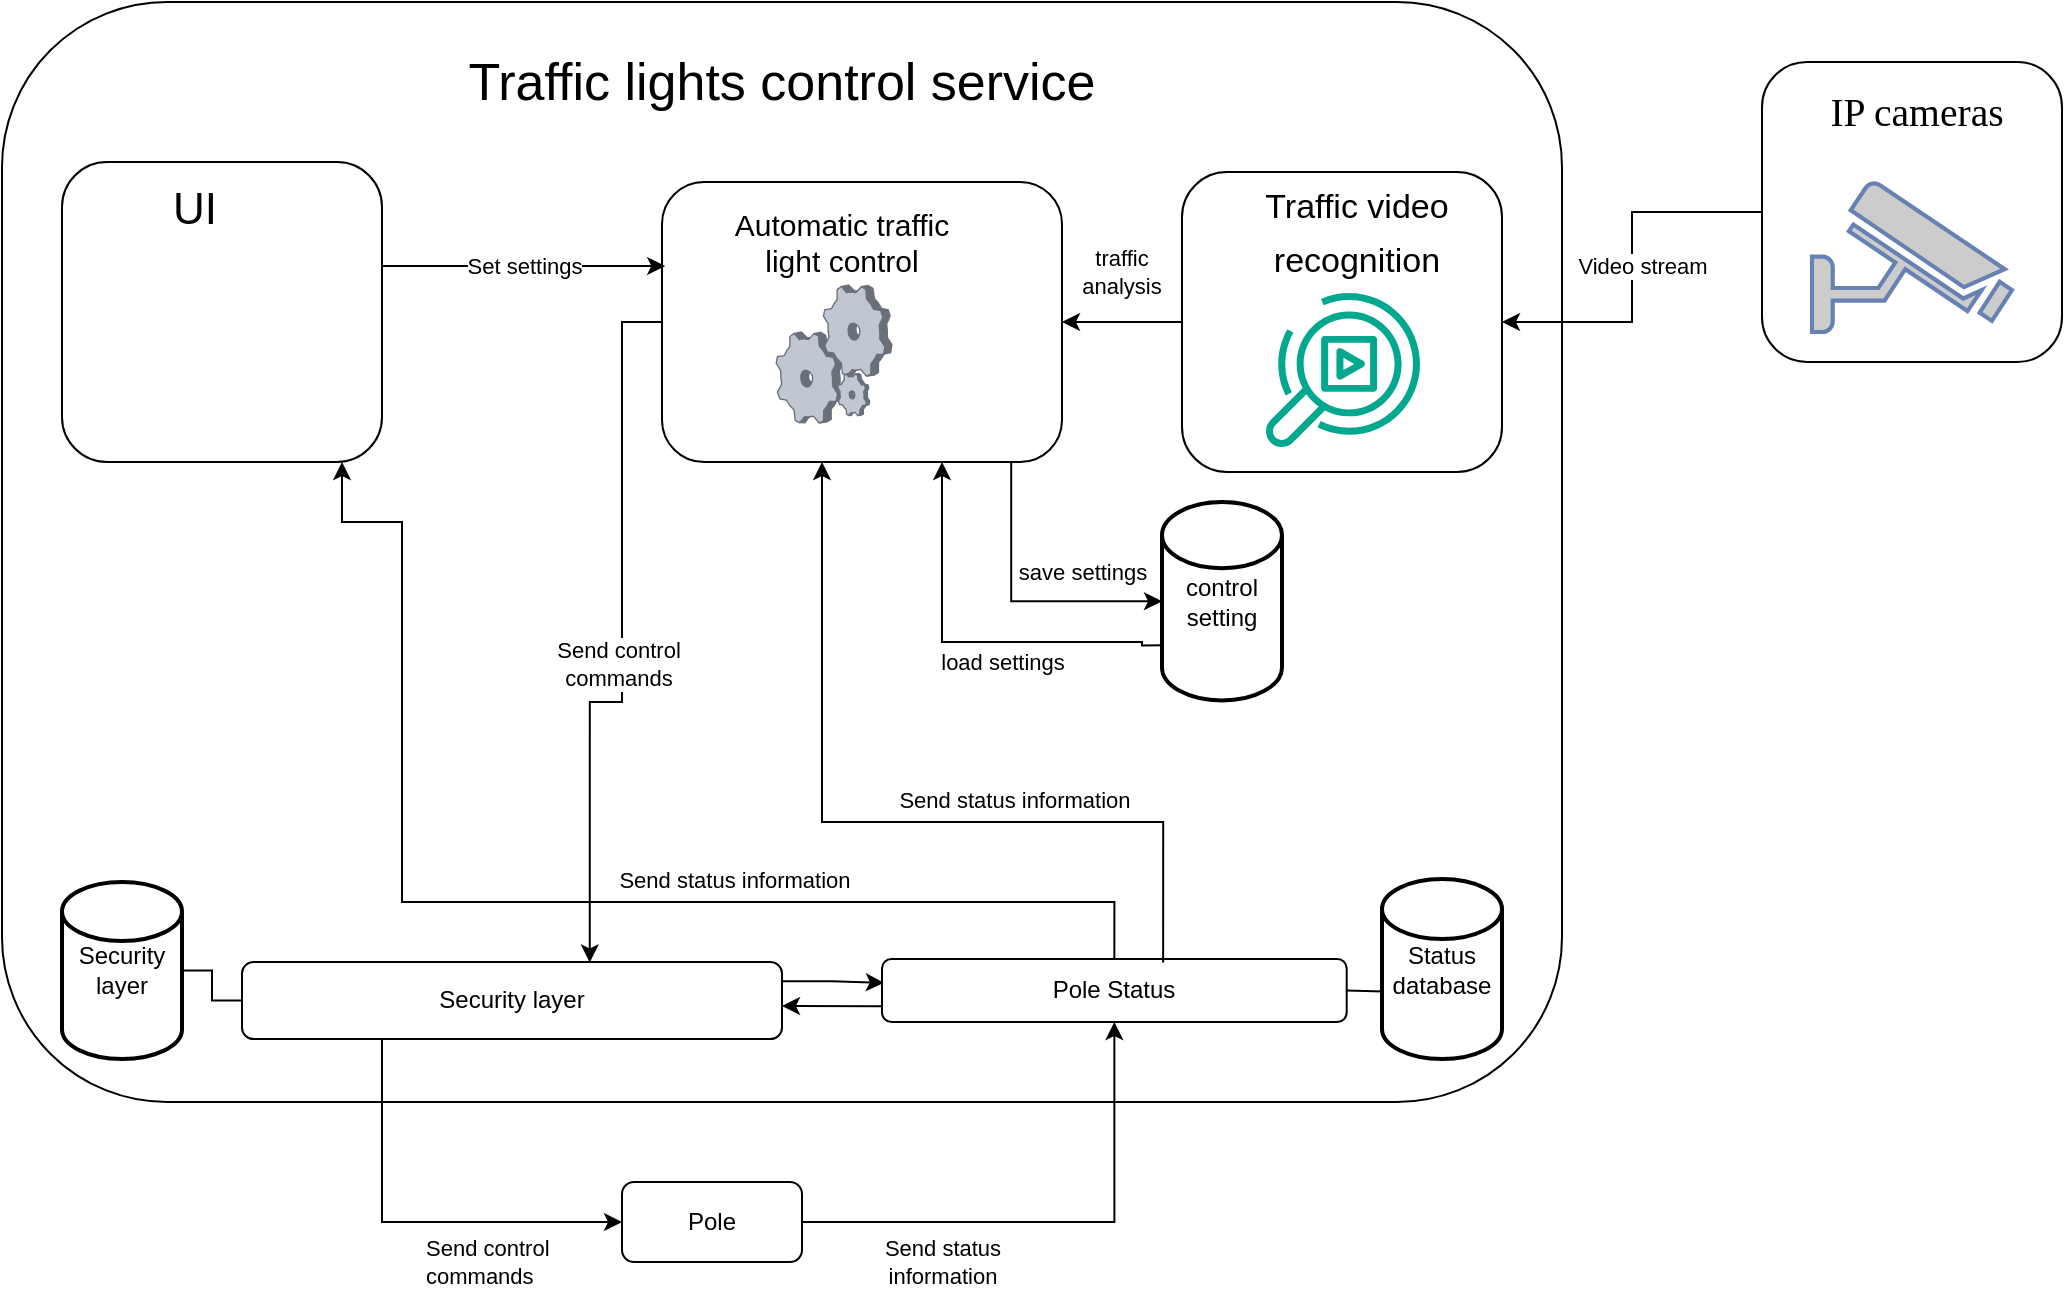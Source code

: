 <mxfile version="23.1.2" type="github">
  <diagram name="Page-1" id="5f0bae14-7c28-e335-631c-24af17079c00">
    <mxGraphModel dx="4550" dy="1850" grid="1" gridSize="10" guides="1" tooltips="1" connect="1" arrows="1" fold="1" page="1" pageScale="1" pageWidth="1100" pageHeight="850" background="none" math="0" shadow="0">
      <root>
        <mxCell id="0" />
        <mxCell id="1" parent="0" />
        <mxCell id="Ni4T1yLyOeH3PMIgMgBa-5" value="Pole" style="rounded=1;whiteSpace=wrap;html=1;" vertex="1" parent="1">
          <mxGeometry x="260" y="730" width="90" height="40" as="geometry" />
        </mxCell>
        <mxCell id="Ni4T1yLyOeH3PMIgMgBa-12" value="" style="group" vertex="1" connectable="0" parent="1">
          <mxGeometry x="-20" y="310" width="750" height="400" as="geometry" />
        </mxCell>
        <mxCell id="Ni4T1yLyOeH3PMIgMgBa-6" value="" style="rounded=1;whiteSpace=wrap;html=1;align=center;movable=1;resizable=1;rotatable=1;deletable=1;editable=1;locked=0;connectable=1;container=1;" vertex="1" parent="Ni4T1yLyOeH3PMIgMgBa-12">
          <mxGeometry x="-30" y="-170" width="780" height="550" as="geometry" />
        </mxCell>
        <mxCell id="Ni4T1yLyOeH3PMIgMgBa-8" value="Traffic lights control service" style="text;html=1;strokeColor=none;fillColor=none;align=center;verticalAlign=middle;whiteSpace=wrap;rounded=0;fontSize=26;" vertex="1" parent="Ni4T1yLyOeH3PMIgMgBa-6">
          <mxGeometry x="216.029" y="16.176" width="347.941" height="48.529" as="geometry" />
        </mxCell>
        <mxCell id="Ni4T1yLyOeH3PMIgMgBa-11" style="edgeStyle=orthogonalEdgeStyle;rounded=0;orthogonalLoop=1;jettySize=auto;html=1;exitX=0.5;exitY=1;exitDx=0;exitDy=0;entryX=0.5;entryY=1;entryDx=0;entryDy=0;" edge="1" parent="Ni4T1yLyOeH3PMIgMgBa-6" source="Ni4T1yLyOeH3PMIgMgBa-8" target="Ni4T1yLyOeH3PMIgMgBa-8">
          <mxGeometry relative="1" as="geometry" />
        </mxCell>
        <mxCell id="Ni4T1yLyOeH3PMIgMgBa-34" style="edgeStyle=orthogonalEdgeStyle;shape=connector;rounded=0;orthogonalLoop=1;jettySize=auto;html=1;exitX=1;exitY=0.25;exitDx=0;exitDy=0;labelBackgroundColor=default;strokeColor=default;align=center;verticalAlign=middle;fontFamily=Helvetica;fontSize=11;fontColor=default;endArrow=classic;entryX=0.004;entryY=0.378;entryDx=0;entryDy=0;entryPerimeter=0;" edge="1" parent="Ni4T1yLyOeH3PMIgMgBa-6" source="Ni4T1yLyOeH3PMIgMgBa-18" target="Ni4T1yLyOeH3PMIgMgBa-28">
          <mxGeometry relative="1" as="geometry">
            <mxPoint x="430" y="494" as="targetPoint" />
            <Array as="points">
              <mxPoint x="415" y="490" />
            </Array>
          </mxGeometry>
        </mxCell>
        <mxCell id="Ni4T1yLyOeH3PMIgMgBa-18" value="Security layer" style="rounded=1;whiteSpace=wrap;html=1;" vertex="1" parent="Ni4T1yLyOeH3PMIgMgBa-6">
          <mxGeometry x="120" y="480" width="270" height="38.53" as="geometry" />
        </mxCell>
        <mxCell id="Ni4T1yLyOeH3PMIgMgBa-35" style="edgeStyle=orthogonalEdgeStyle;shape=connector;rounded=0;orthogonalLoop=1;jettySize=auto;html=1;exitX=0;exitY=0.75;exitDx=0;exitDy=0;labelBackgroundColor=default;strokeColor=default;align=center;verticalAlign=middle;fontFamily=Helvetica;fontSize=11;fontColor=default;endArrow=classic;" edge="1" parent="Ni4T1yLyOeH3PMIgMgBa-6" source="Ni4T1yLyOeH3PMIgMgBa-28">
          <mxGeometry relative="1" as="geometry">
            <mxPoint x="390" y="502" as="targetPoint" />
            <Array as="points">
              <mxPoint x="390" y="502" />
            </Array>
          </mxGeometry>
        </mxCell>
        <mxCell id="Ni4T1yLyOeH3PMIgMgBa-28" value="Pole Status" style="rounded=1;whiteSpace=wrap;html=1;" vertex="1" parent="Ni4T1yLyOeH3PMIgMgBa-6">
          <mxGeometry x="440" y="478.53" width="232.35" height="31.47" as="geometry" />
        </mxCell>
        <mxCell id="Ni4T1yLyOeH3PMIgMgBa-4" value="Security layer" style="strokeWidth=2;html=1;shape=mxgraph.flowchart.database;whiteSpace=wrap;" vertex="1" parent="Ni4T1yLyOeH3PMIgMgBa-6">
          <mxGeometry x="30" y="440" width="60" height="88.53" as="geometry" />
        </mxCell>
        <mxCell id="Ni4T1yLyOeH3PMIgMgBa-30" value="" style="endArrow=none;html=1;rounded=0;labelBackgroundColor=default;strokeColor=default;align=center;verticalAlign=middle;fontFamily=Helvetica;fontSize=11;fontColor=default;shape=connector;edgeStyle=orthogonalEdgeStyle;entryX=1;entryY=0.5;entryDx=0;entryDy=0;entryPerimeter=0;" edge="1" parent="Ni4T1yLyOeH3PMIgMgBa-6" source="Ni4T1yLyOeH3PMIgMgBa-18" target="Ni4T1yLyOeH3PMIgMgBa-4">
          <mxGeometry width="50" height="50" relative="1" as="geometry">
            <mxPoint x="110" y="450" as="sourcePoint" />
            <mxPoint x="160" y="400" as="targetPoint" />
          </mxGeometry>
        </mxCell>
        <mxCell id="Ni4T1yLyOeH3PMIgMgBa-31" value="Status&lt;br&gt;database" style="strokeWidth=2;html=1;shape=mxgraph.flowchart.database;whiteSpace=wrap;" vertex="1" parent="Ni4T1yLyOeH3PMIgMgBa-6">
          <mxGeometry x="690" y="438.53" width="60" height="90" as="geometry" />
        </mxCell>
        <mxCell id="Ni4T1yLyOeH3PMIgMgBa-32" value="" style="endArrow=none;html=1;rounded=0;labelBackgroundColor=default;strokeColor=default;align=center;verticalAlign=middle;fontFamily=Helvetica;fontSize=11;fontColor=default;shape=connector;entryX=0.011;entryY=0.624;entryDx=0;entryDy=0;entryPerimeter=0;exitX=1;exitY=0.5;exitDx=0;exitDy=0;" edge="1" parent="Ni4T1yLyOeH3PMIgMgBa-6" target="Ni4T1yLyOeH3PMIgMgBa-31" source="Ni4T1yLyOeH3PMIgMgBa-28">
          <mxGeometry width="50" height="50" relative="1" as="geometry">
            <mxPoint x="790" y="470.47" as="sourcePoint" />
            <mxPoint x="830" y="371.47" as="targetPoint" />
          </mxGeometry>
        </mxCell>
        <mxCell id="Ni4T1yLyOeH3PMIgMgBa-39" value="" style="rounded=1;whiteSpace=wrap;html=1;container=1;" vertex="1" parent="Ni4T1yLyOeH3PMIgMgBa-6">
          <mxGeometry x="330" y="90" width="200" height="140" as="geometry" />
        </mxCell>
        <mxCell id="Ni4T1yLyOeH3PMIgMgBa-41" value="Automatic traffic light control" style="text;html=1;strokeColor=none;fillColor=none;align=center;verticalAlign=middle;whiteSpace=wrap;rounded=0;fontFamily=Helvetica;fontSize=15;fontColor=default;" vertex="1" parent="Ni4T1yLyOeH3PMIgMgBa-39">
          <mxGeometry x="20" width="140" height="60" as="geometry" />
        </mxCell>
        <mxCell id="Ni4T1yLyOeH3PMIgMgBa-42" value="" style="verticalLabelPosition=bottom;sketch=0;aspect=fixed;html=1;verticalAlign=top;strokeColor=none;align=center;outlineConnect=0;shape=mxgraph.citrix.process;fontFamily=Helvetica;fontSize=11;fontColor=default;" vertex="1" parent="Ni4T1yLyOeH3PMIgMgBa-39">
          <mxGeometry x="57.07" y="51.47" width="57.91" height="69.05" as="geometry" />
        </mxCell>
        <mxCell id="Ni4T1yLyOeH3PMIgMgBa-65" style="edgeStyle=orthogonalEdgeStyle;shape=connector;rounded=0;orthogonalLoop=1;jettySize=auto;html=1;entryX=1;entryY=0.5;entryDx=0;entryDy=0;labelBackgroundColor=default;strokeColor=default;align=center;verticalAlign=middle;fontFamily=Helvetica;fontSize=11;fontColor=default;endArrow=classic;" edge="1" parent="Ni4T1yLyOeH3PMIgMgBa-6" source="Ni4T1yLyOeH3PMIgMgBa-59" target="Ni4T1yLyOeH3PMIgMgBa-39">
          <mxGeometry relative="1" as="geometry" />
        </mxCell>
        <mxCell id="Ni4T1yLyOeH3PMIgMgBa-59" value="" style="rounded=1;whiteSpace=wrap;html=1;container=1;" vertex="1" parent="Ni4T1yLyOeH3PMIgMgBa-6">
          <mxGeometry x="590" y="85" width="160" height="150" as="geometry" />
        </mxCell>
        <mxCell id="Ni4T1yLyOeH3PMIgMgBa-61" value="&lt;font style=&quot;font-size: 17px;&quot;&gt;Traffic video recognition&lt;br&gt;&lt;/font&gt;" style="text;html=1;strokeColor=none;fillColor=none;align=center;verticalAlign=middle;whiteSpace=wrap;rounded=0;fontFamily=Helvetica;fontSize=22;fontColor=default;" vertex="1" parent="Ni4T1yLyOeH3PMIgMgBa-59">
          <mxGeometry x="34.83" y="16.8" width="105.17" height="25.21" as="geometry" />
        </mxCell>
        <mxCell id="Ni4T1yLyOeH3PMIgMgBa-62" value="" style="sketch=0;outlineConnect=0;fontColor=#232F3E;gradientColor=none;fillColor=#01A88D;strokeColor=none;dashed=0;verticalLabelPosition=bottom;verticalAlign=top;align=center;html=1;fontSize=12;fontStyle=0;aspect=fixed;pointerEvents=1;shape=mxgraph.aws4.rekognition_video;fontFamily=Helvetica;" vertex="1" parent="Ni4T1yLyOeH3PMIgMgBa-59">
          <mxGeometry x="42" y="60" width="77" height="78" as="geometry" />
        </mxCell>
        <mxCell id="Ni4T1yLyOeH3PMIgMgBa-37" value="" style="rounded=1;whiteSpace=wrap;html=1;container=1;" vertex="1" parent="Ni4T1yLyOeH3PMIgMgBa-6">
          <mxGeometry x="30" y="80" width="160" height="150" as="geometry" />
        </mxCell>
        <mxCell id="Ni4T1yLyOeH3PMIgMgBa-36" value="" style="shape=image;html=1;verticalAlign=top;verticalLabelPosition=bottom;labelBackgroundColor=#ffffff;imageAspect=0;aspect=fixed;image=https://cdn1.iconfinder.com/data/icons/modern-set-of-digital-symbols/48/volume_gauge_visualization-128.png;fontFamily=Helvetica;fontSize=11;fontColor=default;" vertex="1" parent="Ni4T1yLyOeH3PMIgMgBa-37">
          <mxGeometry x="30" y="42.01" width="89.061" height="89.061" as="geometry" />
        </mxCell>
        <mxCell id="Ni4T1yLyOeH3PMIgMgBa-38" value="UI" style="text;html=1;strokeColor=none;fillColor=none;align=center;verticalAlign=middle;whiteSpace=wrap;rounded=0;fontFamily=Helvetica;fontSize=22;fontColor=default;" vertex="1" parent="Ni4T1yLyOeH3PMIgMgBa-37">
          <mxGeometry x="49.655" y="11.368" width="33.103" height="25.206" as="geometry" />
        </mxCell>
        <mxCell id="Ni4T1yLyOeH3PMIgMgBa-47" style="edgeStyle=orthogonalEdgeStyle;shape=connector;rounded=0;orthogonalLoop=1;jettySize=auto;html=1;exitX=0.5;exitY=0;exitDx=0;exitDy=0;labelBackgroundColor=default;strokeColor=default;align=center;verticalAlign=middle;fontFamily=Helvetica;fontSize=11;fontColor=default;endArrow=classic;" edge="1" parent="Ni4T1yLyOeH3PMIgMgBa-6" source="Ni4T1yLyOeH3PMIgMgBa-28">
          <mxGeometry relative="1" as="geometry">
            <mxPoint x="170" y="230" as="targetPoint" />
            <Array as="points">
              <mxPoint x="556" y="450" />
              <mxPoint x="200" y="450" />
              <mxPoint x="200" y="260" />
              <mxPoint x="170" y="260" />
            </Array>
          </mxGeometry>
        </mxCell>
        <mxCell id="Ni4T1yLyOeH3PMIgMgBa-77" value="Send status information" style="edgeLabel;html=1;align=center;verticalAlign=middle;resizable=0;points=[];fontFamily=Helvetica;fontSize=11;fontColor=default;" vertex="1" connectable="0" parent="Ni4T1yLyOeH3PMIgMgBa-47">
          <mxGeometry x="-0.312" y="-2" relative="1" as="geometry">
            <mxPoint y="-9" as="offset" />
          </mxGeometry>
        </mxCell>
        <mxCell id="Ni4T1yLyOeH3PMIgMgBa-68" value="traffic analysis" style="text;html=1;strokeColor=none;fillColor=none;align=center;verticalAlign=middle;whiteSpace=wrap;rounded=0;fontFamily=Helvetica;fontSize=11;fontColor=default;" vertex="1" parent="Ni4T1yLyOeH3PMIgMgBa-6">
          <mxGeometry x="530" y="120" width="60" height="30" as="geometry" />
        </mxCell>
        <mxCell id="Ni4T1yLyOeH3PMIgMgBa-70" style="edgeStyle=orthogonalEdgeStyle;shape=connector;rounded=0;orthogonalLoop=1;jettySize=auto;html=1;labelBackgroundColor=default;strokeColor=default;align=center;verticalAlign=middle;fontFamily=Helvetica;fontSize=11;fontColor=default;endArrow=classic;entryX=0.644;entryY=0.006;entryDx=0;entryDy=0;entryPerimeter=0;" edge="1" parent="Ni4T1yLyOeH3PMIgMgBa-6" source="Ni4T1yLyOeH3PMIgMgBa-39" target="Ni4T1yLyOeH3PMIgMgBa-18">
          <mxGeometry relative="1" as="geometry">
            <mxPoint x="310" y="220" as="sourcePoint" />
            <mxPoint x="413.19" y="472.042" as="targetPoint" />
            <Array as="points">
              <mxPoint x="310" y="160" />
              <mxPoint x="310" y="350" />
              <mxPoint x="294" y="350" />
            </Array>
          </mxGeometry>
        </mxCell>
        <mxCell id="Ni4T1yLyOeH3PMIgMgBa-78" value="Send control&lt;br&gt;commands&lt;br&gt;" style="edgeLabel;html=1;align=center;verticalAlign=middle;resizable=0;points=[];fontFamily=Helvetica;fontSize=11;fontColor=default;" vertex="1" connectable="0" parent="Ni4T1yLyOeH3PMIgMgBa-70">
          <mxGeometry x="0.071" y="-2" relative="1" as="geometry">
            <mxPoint as="offset" />
          </mxGeometry>
        </mxCell>
        <mxCell id="Ni4T1yLyOeH3PMIgMgBa-73" style="edgeStyle=orthogonalEdgeStyle;shape=connector;rounded=0;orthogonalLoop=1;jettySize=auto;html=1;exitX=0.022;exitY=0.722;exitDx=0;exitDy=0;exitPerimeter=0;entryX=0.75;entryY=1;entryDx=0;entryDy=0;labelBackgroundColor=default;strokeColor=default;align=center;verticalAlign=middle;fontFamily=Helvetica;fontSize=11;fontColor=default;endArrow=classic;" edge="1" parent="Ni4T1yLyOeH3PMIgMgBa-6" source="Ni4T1yLyOeH3PMIgMgBa-49">
          <mxGeometry relative="1" as="geometry">
            <mxPoint x="570" y="334.371" as="sourcePoint" />
            <mxPoint x="470" y="230" as="targetPoint" />
            <Array as="points">
              <mxPoint x="570" y="322" />
              <mxPoint x="570" y="320" />
              <mxPoint x="470" y="320" />
            </Array>
          </mxGeometry>
        </mxCell>
        <mxCell id="Ni4T1yLyOeH3PMIgMgBa-76" value="load settings" style="edgeLabel;html=1;align=center;verticalAlign=middle;resizable=0;points=[];fontFamily=Helvetica;fontSize=11;fontColor=default;" vertex="1" connectable="0" parent="Ni4T1yLyOeH3PMIgMgBa-73">
          <mxGeometry x="0.374" y="1" relative="1" as="geometry">
            <mxPoint x="31" y="36" as="offset" />
          </mxGeometry>
        </mxCell>
        <mxCell id="Ni4T1yLyOeH3PMIgMgBa-49" value="control setting" style="strokeWidth=2;html=1;shape=mxgraph.flowchart.database;whiteSpace=wrap;" vertex="1" parent="Ni4T1yLyOeH3PMIgMgBa-6">
          <mxGeometry x="580" y="250" width="60" height="99.26" as="geometry" />
        </mxCell>
        <mxCell id="Ni4T1yLyOeH3PMIgMgBa-71" style="edgeStyle=orthogonalEdgeStyle;shape=connector;rounded=0;orthogonalLoop=1;jettySize=auto;html=1;entryX=0;entryY=0.5;entryDx=0;entryDy=0;entryPerimeter=0;labelBackgroundColor=default;strokeColor=default;align=center;verticalAlign=middle;fontFamily=Helvetica;fontSize=11;fontColor=default;endArrow=classic;exitX=0.873;exitY=0.998;exitDx=0;exitDy=0;exitPerimeter=0;" edge="1" parent="Ni4T1yLyOeH3PMIgMgBa-6" source="Ni4T1yLyOeH3PMIgMgBa-39" target="Ni4T1yLyOeH3PMIgMgBa-49">
          <mxGeometry relative="1" as="geometry" />
        </mxCell>
        <mxCell id="Ni4T1yLyOeH3PMIgMgBa-75" value="save settings" style="edgeLabel;html=1;align=center;verticalAlign=middle;resizable=0;points=[];fontFamily=Helvetica;fontSize=11;fontColor=default;" vertex="1" connectable="0" parent="Ni4T1yLyOeH3PMIgMgBa-71">
          <mxGeometry x="-0.194" y="2" relative="1" as="geometry">
            <mxPoint x="33" y="-3" as="offset" />
          </mxGeometry>
        </mxCell>
        <mxCell id="Ni4T1yLyOeH3PMIgMgBa-74" value="Set settings" style="edgeStyle=orthogonalEdgeStyle;shape=connector;rounded=0;orthogonalLoop=1;jettySize=auto;html=1;labelBackgroundColor=default;strokeColor=default;align=center;verticalAlign=middle;fontFamily=Helvetica;fontSize=11;fontColor=default;endArrow=classic;entryX=0.008;entryY=0.3;entryDx=0;entryDy=0;entryPerimeter=0;" edge="1" parent="Ni4T1yLyOeH3PMIgMgBa-6" source="Ni4T1yLyOeH3PMIgMgBa-37" target="Ni4T1yLyOeH3PMIgMgBa-39">
          <mxGeometry relative="1" as="geometry">
            <mxPoint x="329" y="170" as="targetPoint" />
            <Array as="points">
              <mxPoint x="240" y="132" />
              <mxPoint x="240" y="132" />
            </Array>
          </mxGeometry>
        </mxCell>
        <mxCell id="Ni4T1yLyOeH3PMIgMgBa-79" style="edgeStyle=orthogonalEdgeStyle;shape=connector;rounded=0;orthogonalLoop=1;jettySize=auto;html=1;exitX=0.605;exitY=0.054;exitDx=0;exitDy=0;labelBackgroundColor=default;strokeColor=default;align=center;verticalAlign=middle;fontFamily=Helvetica;fontSize=11;fontColor=default;endArrow=classic;exitPerimeter=0;entryX=0.4;entryY=1;entryDx=0;entryDy=0;entryPerimeter=0;" edge="1" parent="Ni4T1yLyOeH3PMIgMgBa-6" source="Ni4T1yLyOeH3PMIgMgBa-28" target="Ni4T1yLyOeH3PMIgMgBa-39">
          <mxGeometry relative="1" as="geometry">
            <mxPoint x="566" y="489" as="sourcePoint" />
            <mxPoint x="180" y="240" as="targetPoint" />
            <Array as="points">
              <mxPoint x="581" y="410" />
              <mxPoint x="410" y="410" />
            </Array>
          </mxGeometry>
        </mxCell>
        <mxCell id="Ni4T1yLyOeH3PMIgMgBa-80" value="Send status information" style="edgeLabel;html=1;align=center;verticalAlign=middle;resizable=0;points=[];fontFamily=Helvetica;fontSize=11;fontColor=default;" vertex="1" connectable="0" parent="Ni4T1yLyOeH3PMIgMgBa-79">
          <mxGeometry x="-0.312" y="-2" relative="1" as="geometry">
            <mxPoint y="-9" as="offset" />
          </mxGeometry>
        </mxCell>
        <mxCell id="Ni4T1yLyOeH3PMIgMgBa-26" value="" style="group" vertex="1" connectable="0" parent="1">
          <mxGeometry x="830" y="170" width="150" height="150" as="geometry" />
        </mxCell>
        <mxCell id="Ni4T1yLyOeH3PMIgMgBa-25" value="" style="rounded=1;whiteSpace=wrap;html=1;fontFamily=Helvetica;fontSize=11;fontColor=default;container=0;" vertex="1" parent="Ni4T1yLyOeH3PMIgMgBa-26">
          <mxGeometry width="150" height="150" as="geometry" />
        </mxCell>
        <mxCell id="Ni4T1yLyOeH3PMIgMgBa-24" value="" style="fontColor=#0066CC;verticalAlign=top;verticalLabelPosition=bottom;labelPosition=center;align=center;html=1;outlineConnect=0;fillColor=#CCCCCC;strokeColor=#6881B3;gradientColor=none;gradientDirection=north;strokeWidth=2;shape=mxgraph.networks.security_camera;fontFamily=Helvetica;fontSize=11;" vertex="1" parent="Ni4T1yLyOeH3PMIgMgBa-26">
          <mxGeometry x="25" y="60" width="100" height="75" as="geometry" />
        </mxCell>
        <mxCell id="Ni4T1yLyOeH3PMIgMgBa-64" value="&lt;h1 style=&quot;font-weight: normal; margin: 0px; padding: 0px; overflow: hidden; border: 0px; font-size: 1.8em; font-family: &amp;quot;Linux Libertine&amp;quot;, Georgia, Times, &amp;quot;Source Serif Pro&amp;quot;, serif; line-height: 1.375; overflow-wrap: break-word; flex-grow: 1; text-align: start; background-color: rgb(255, 255, 255);&quot; class=&quot;firstHeading mw-first-heading&quot; id=&quot;firstHeading&quot;&gt;IP cameras&lt;/h1&gt;" style="text;html=1;strokeColor=none;fillColor=none;align=center;verticalAlign=middle;whiteSpace=wrap;rounded=0;fontFamily=Helvetica;fontSize=11;fontColor=default;" vertex="1" parent="Ni4T1yLyOeH3PMIgMgBa-26">
          <mxGeometry x="25" y="10" width="105" height="30" as="geometry" />
        </mxCell>
        <mxCell id="Ni4T1yLyOeH3PMIgMgBa-45" style="rounded=0;orthogonalLoop=1;jettySize=auto;html=1;exitX=1;exitY=0.5;exitDx=0;exitDy=0;entryX=0.5;entryY=1;entryDx=0;entryDy=0;labelBackgroundColor=default;strokeColor=default;align=center;verticalAlign=middle;fontFamily=Helvetica;fontSize=11;fontColor=default;endArrow=classic;edgeStyle=orthogonalEdgeStyle;" edge="1" parent="1" source="Ni4T1yLyOeH3PMIgMgBa-5" target="Ni4T1yLyOeH3PMIgMgBa-28">
          <mxGeometry relative="1" as="geometry" />
        </mxCell>
        <mxCell id="Ni4T1yLyOeH3PMIgMgBa-57" value="Send status &lt;br&gt;information" style="edgeLabel;html=1;align=center;verticalAlign=middle;resizable=0;points=[];fontFamily=Helvetica;fontSize=11;fontColor=default;" vertex="1" connectable="0" parent="Ni4T1yLyOeH3PMIgMgBa-45">
          <mxGeometry x="-0.501" y="1" relative="1" as="geometry">
            <mxPoint x="6" y="21" as="offset" />
          </mxGeometry>
        </mxCell>
        <mxCell id="Ni4T1yLyOeH3PMIgMgBa-51" value="Send control &lt;br&gt;commands" style="rounded=0;orthogonalLoop=1;jettySize=auto;html=1;labelBorderColor=none;align=left;entryX=0;entryY=0.5;entryDx=0;entryDy=0;edgeStyle=orthogonalEdgeStyle;" edge="1" parent="1" target="Ni4T1yLyOeH3PMIgMgBa-5">
          <mxGeometry x="0.052" y="-20" relative="1" as="geometry">
            <mxPoint x="140" y="659" as="sourcePoint" />
            <mxPoint x="137.07" y="731" as="targetPoint" />
            <Array as="points">
              <mxPoint x="140" y="659" />
              <mxPoint x="140" y="750" />
            </Array>
            <mxPoint as="offset" />
          </mxGeometry>
        </mxCell>
        <mxCell id="Ni4T1yLyOeH3PMIgMgBa-63" style="edgeStyle=orthogonalEdgeStyle;shape=connector;rounded=0;orthogonalLoop=1;jettySize=auto;html=1;labelBackgroundColor=default;strokeColor=default;align=center;verticalAlign=middle;fontFamily=Helvetica;fontSize=11;fontColor=default;endArrow=classic;" edge="1" parent="1" source="Ni4T1yLyOeH3PMIgMgBa-25" target="Ni4T1yLyOeH3PMIgMgBa-59">
          <mxGeometry relative="1" as="geometry" />
        </mxCell>
        <mxCell id="Ni4T1yLyOeH3PMIgMgBa-66" value="Video stream&lt;br&gt;" style="edgeLabel;html=1;align=center;verticalAlign=middle;resizable=0;points=[];fontFamily=Helvetica;fontSize=11;fontColor=default;" vertex="1" connectable="0" parent="Ni4T1yLyOeH3PMIgMgBa-63">
          <mxGeometry x="0.118" relative="1" as="geometry">
            <mxPoint x="5" y="-12" as="offset" />
          </mxGeometry>
        </mxCell>
      </root>
    </mxGraphModel>
  </diagram>
</mxfile>
